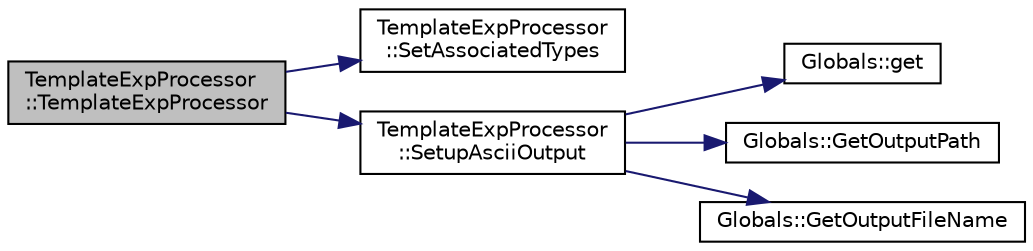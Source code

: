 digraph "TemplateExpProcessor::TemplateExpProcessor"
{
  edge [fontname="Helvetica",fontsize="10",labelfontname="Helvetica",labelfontsize="10"];
  node [fontname="Helvetica",fontsize="10",shape=record];
  rankdir="LR";
  Node1 [label="TemplateExpProcessor\l::TemplateExpProcessor",height=0.2,width=0.4,color="black", fillcolor="grey75", style="filled", fontcolor="black"];
  Node1 -> Node2 [color="midnightblue",fontsize="10",style="solid",fontname="Helvetica"];
  Node2 [label="TemplateExpProcessor\l::SetAssociatedTypes",height=0.2,width=0.4,color="black", fillcolor="white", style="filled",URL="$d9/ddc/class_template_exp_processor.html#a283f8a9e52e6834ab85833bf191ac423",tooltip="Associates this Experiment Processor with template and ge detector types. "];
  Node1 -> Node3 [color="midnightblue",fontsize="10",style="solid",fontname="Helvetica"];
  Node3 [label="TemplateExpProcessor\l::SetupAsciiOutput",height=0.2,width=0.4,color="black", fillcolor="white", style="filled",URL="$d9/ddc/class_template_exp_processor.html#a23af04115512392351843e3ce84d9bbc",tooltip="Sets up the name of the output ascii data file. "];
  Node3 -> Node4 [color="midnightblue",fontsize="10",style="solid",fontname="Helvetica"];
  Node4 [label="Globals::get",height=0.2,width=0.4,color="black", fillcolor="white", style="filled",URL="$d3/daf/class_globals.html#ae66fa0173342202c96b13d71a6522512",tooltip="Instance is created upon first call. "];
  Node3 -> Node5 [color="midnightblue",fontsize="10",style="solid",fontname="Helvetica"];
  Node5 [label="Globals::GetOutputPath",height=0.2,width=0.4,color="black", fillcolor="white", style="filled",URL="$d3/daf/class_globals.html#a7d6bf80bc81076a0f689571a495463b6"];
  Node3 -> Node6 [color="midnightblue",fontsize="10",style="solid",fontname="Helvetica"];
  Node6 [label="Globals::GetOutputFileName",height=0.2,width=0.4,color="black", fillcolor="white", style="filled",URL="$d3/daf/class_globals.html#af4c6e8e244f6253d63bb21e07bafeddc"];
}
